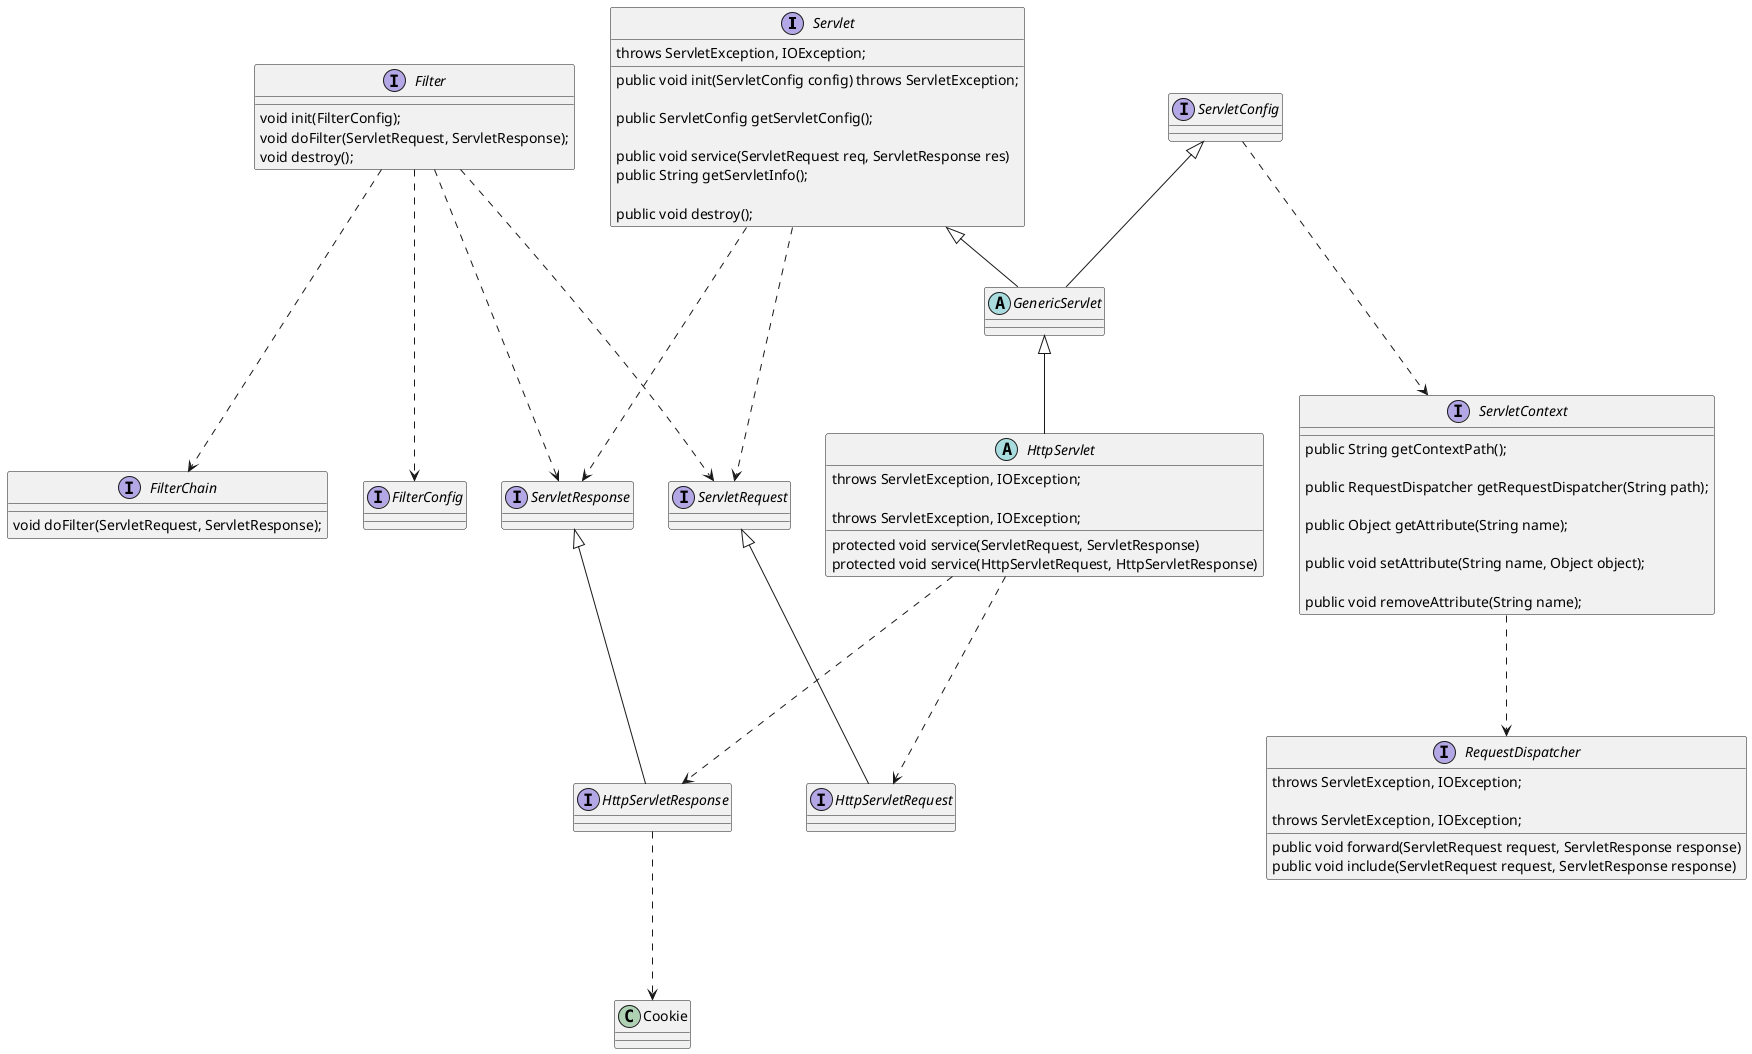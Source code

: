 @startuml


interface Servlet {
    public void init(ServletConfig config) throws ServletException;

    public ServletConfig getServletConfig();

    public void service(ServletRequest req, ServletResponse res)
    throws ServletException, IOException;

    public String getServletInfo();

    public void destroy();
}

interface ServletConfig

abstract class GenericServlet

abstract class HttpServlet {
    protected void service(ServletRequest, ServletResponse)
    throws ServletException, IOException;

    protected void service(HttpServletRequest, HttpServletResponse)
    throws ServletException, IOException;
}

interface ServletContext {

    public String getContextPath();

    public RequestDispatcher getRequestDispatcher(String path);

    public Object getAttribute(String name);

    public void setAttribute(String name, Object object);

    public void removeAttribute(String name);
}

interface RequestDispatcher {
    public void forward(ServletRequest request, ServletResponse response)
    	throws ServletException, IOException;

    public void include(ServletRequest request, ServletResponse response)
    	throws ServletException, IOException;
}

interface ServletRequest
interface ServletResponse
interface HttpServletRequest
interface HttpServletResponse

interface Filter {
    void init(FilterConfig);
    void doFilter(ServletRequest, ServletResponse);
    void destroy();
}

interface FilterChain {
    void doFilter(ServletRequest, ServletResponse);
}

interface FilterConfig

Servlet <|-- GenericServlet
ServletConfig <|-- GenericServlet
GenericServlet <|-- HttpServlet
ServletConfig .--> ServletContext
ServletContext .--> RequestDispatcher
ServletRequest <|-- HttpServletRequest
ServletResponse <|-- HttpServletResponse
Servlet .--> ServletRequest
Servlet .--> ServletResponse
HttpServlet .--> HttpServletRequest
HttpServlet .--> HttpServletResponse
HttpServletResponse .--> Cookie

Filter .--> ServletRequest
Filter .--> ServletResponse
Filter .--> FilterChain
Filter .--> FilterConfig

@enduml
